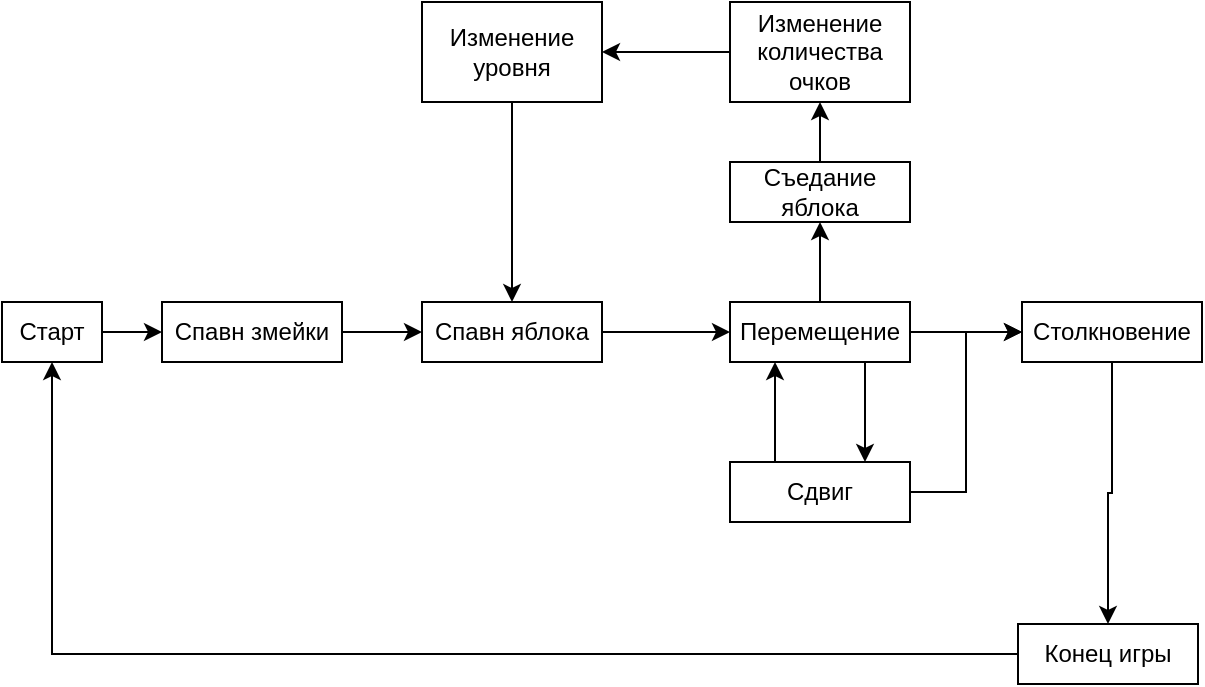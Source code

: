 <mxfile version="24.7.16">
  <diagram name="Страница — 1" id="8ePBoC9pgd8W4yen1E6g">
    <mxGraphModel dx="1434" dy="767" grid="1" gridSize="10" guides="1" tooltips="1" connect="1" arrows="1" fold="1" page="1" pageScale="1" pageWidth="827" pageHeight="1169" math="0" shadow="0">
      <root>
        <mxCell id="0" />
        <mxCell id="1" parent="0" />
        <mxCell id="rNQSWgXhOjjpnn4GanxG-22" style="edgeStyle=orthogonalEdgeStyle;rounded=0;orthogonalLoop=1;jettySize=auto;html=1;entryX=0;entryY=0.5;entryDx=0;entryDy=0;" parent="1" source="rNQSWgXhOjjpnn4GanxG-1" target="rNQSWgXhOjjpnn4GanxG-20" edge="1">
          <mxGeometry relative="1" as="geometry" />
        </mxCell>
        <mxCell id="rNQSWgXhOjjpnn4GanxG-1" value="Старт" style="rounded=0;whiteSpace=wrap;html=1;" parent="1" vertex="1">
          <mxGeometry x="10" y="180" width="50" height="30" as="geometry" />
        </mxCell>
        <mxCell id="rNQSWgXhOjjpnn4GanxG-19" style="edgeStyle=orthogonalEdgeStyle;rounded=0;orthogonalLoop=1;jettySize=auto;html=1;exitX=0.75;exitY=1;exitDx=0;exitDy=0;entryX=0.75;entryY=0;entryDx=0;entryDy=0;" parent="1" source="rNQSWgXhOjjpnn4GanxG-4" target="rNQSWgXhOjjpnn4GanxG-17" edge="1">
          <mxGeometry relative="1" as="geometry" />
        </mxCell>
        <mxCell id="rNQSWgXhOjjpnn4GanxG-27" style="edgeStyle=orthogonalEdgeStyle;rounded=0;orthogonalLoop=1;jettySize=auto;html=1;entryX=0;entryY=0.5;entryDx=0;entryDy=0;" parent="1" source="rNQSWgXhOjjpnn4GanxG-4" target="rNQSWgXhOjjpnn4GanxG-26" edge="1">
          <mxGeometry relative="1" as="geometry" />
        </mxCell>
        <mxCell id="-_iolULnybzry5m17MMF-6" style="edgeStyle=orthogonalEdgeStyle;rounded=0;orthogonalLoop=1;jettySize=auto;html=1;entryX=0.5;entryY=1;entryDx=0;entryDy=0;" edge="1" parent="1" source="rNQSWgXhOjjpnn4GanxG-4" target="rNQSWgXhOjjpnn4GanxG-12">
          <mxGeometry relative="1" as="geometry" />
        </mxCell>
        <mxCell id="rNQSWgXhOjjpnn4GanxG-4" value="Перемещение" style="rounded=0;whiteSpace=wrap;html=1;" parent="1" vertex="1">
          <mxGeometry x="374" y="180" width="90" height="30" as="geometry" />
        </mxCell>
        <mxCell id="rNQSWgXhOjjpnn4GanxG-11" style="edgeStyle=orthogonalEdgeStyle;rounded=0;orthogonalLoop=1;jettySize=auto;html=1;entryX=0;entryY=0.5;entryDx=0;entryDy=0;" parent="1" source="rNQSWgXhOjjpnn4GanxG-8" target="rNQSWgXhOjjpnn4GanxG-4" edge="1">
          <mxGeometry relative="1" as="geometry" />
        </mxCell>
        <mxCell id="rNQSWgXhOjjpnn4GanxG-8" value="Спавн яблока" style="rounded=0;whiteSpace=wrap;html=1;" parent="1" vertex="1">
          <mxGeometry x="220" y="180" width="90" height="30" as="geometry" />
        </mxCell>
        <mxCell id="-_iolULnybzry5m17MMF-5" style="edgeStyle=orthogonalEdgeStyle;rounded=0;orthogonalLoop=1;jettySize=auto;html=1;entryX=0.5;entryY=1;entryDx=0;entryDy=0;" edge="1" parent="1" source="rNQSWgXhOjjpnn4GanxG-12" target="-_iolULnybzry5m17MMF-3">
          <mxGeometry relative="1" as="geometry" />
        </mxCell>
        <mxCell id="rNQSWgXhOjjpnn4GanxG-12" value="Съедание яблока" style="rounded=0;whiteSpace=wrap;html=1;" parent="1" vertex="1">
          <mxGeometry x="374" y="110" width="90" height="30" as="geometry" />
        </mxCell>
        <mxCell id="rNQSWgXhOjjpnn4GanxG-18" style="edgeStyle=orthogonalEdgeStyle;rounded=0;orthogonalLoop=1;jettySize=auto;html=1;entryX=0.25;entryY=1;entryDx=0;entryDy=0;exitX=0.25;exitY=0;exitDx=0;exitDy=0;" parent="1" source="rNQSWgXhOjjpnn4GanxG-17" target="rNQSWgXhOjjpnn4GanxG-4" edge="1">
          <mxGeometry relative="1" as="geometry" />
        </mxCell>
        <mxCell id="rNQSWgXhOjjpnn4GanxG-29" style="edgeStyle=orthogonalEdgeStyle;rounded=0;orthogonalLoop=1;jettySize=auto;html=1;entryX=0;entryY=0.5;entryDx=0;entryDy=0;" parent="1" source="rNQSWgXhOjjpnn4GanxG-17" target="rNQSWgXhOjjpnn4GanxG-26" edge="1">
          <mxGeometry relative="1" as="geometry" />
        </mxCell>
        <mxCell id="rNQSWgXhOjjpnn4GanxG-17" value="Сдвиг" style="rounded=0;whiteSpace=wrap;html=1;" parent="1" vertex="1">
          <mxGeometry x="374" y="260" width="90" height="30" as="geometry" />
        </mxCell>
        <mxCell id="rNQSWgXhOjjpnn4GanxG-23" style="edgeStyle=orthogonalEdgeStyle;rounded=0;orthogonalLoop=1;jettySize=auto;html=1;" parent="1" source="rNQSWgXhOjjpnn4GanxG-20" target="rNQSWgXhOjjpnn4GanxG-8" edge="1">
          <mxGeometry relative="1" as="geometry" />
        </mxCell>
        <mxCell id="rNQSWgXhOjjpnn4GanxG-20" value="Спавн змейки" style="rounded=0;whiteSpace=wrap;html=1;" parent="1" vertex="1">
          <mxGeometry x="90" y="180" width="90" height="30" as="geometry" />
        </mxCell>
        <mxCell id="rNQSWgXhOjjpnn4GanxG-32" style="edgeStyle=orthogonalEdgeStyle;rounded=0;orthogonalLoop=1;jettySize=auto;html=1;exitX=0.5;exitY=1;exitDx=0;exitDy=0;entryX=0.5;entryY=0;entryDx=0;entryDy=0;" parent="1" source="rNQSWgXhOjjpnn4GanxG-26" target="rNQSWgXhOjjpnn4GanxG-31" edge="1">
          <mxGeometry relative="1" as="geometry" />
        </mxCell>
        <mxCell id="rNQSWgXhOjjpnn4GanxG-26" value="Столкновение" style="rounded=0;whiteSpace=wrap;html=1;" parent="1" vertex="1">
          <mxGeometry x="520" y="180" width="90" height="30" as="geometry" />
        </mxCell>
        <mxCell id="rNQSWgXhOjjpnn4GanxG-33" style="edgeStyle=orthogonalEdgeStyle;rounded=0;orthogonalLoop=1;jettySize=auto;html=1;exitX=0;exitY=0.5;exitDx=0;exitDy=0;" parent="1" source="rNQSWgXhOjjpnn4GanxG-31" target="rNQSWgXhOjjpnn4GanxG-1" edge="1">
          <mxGeometry relative="1" as="geometry" />
        </mxCell>
        <mxCell id="rNQSWgXhOjjpnn4GanxG-31" value="Конец игры" style="rounded=0;whiteSpace=wrap;html=1;" parent="1" vertex="1">
          <mxGeometry x="518" y="341" width="90" height="30" as="geometry" />
        </mxCell>
        <mxCell id="-_iolULnybzry5m17MMF-7" style="edgeStyle=orthogonalEdgeStyle;rounded=0;orthogonalLoop=1;jettySize=auto;html=1;entryX=1;entryY=0.5;entryDx=0;entryDy=0;" edge="1" parent="1" source="-_iolULnybzry5m17MMF-3" target="-_iolULnybzry5m17MMF-8">
          <mxGeometry relative="1" as="geometry">
            <mxPoint x="330" y="55" as="targetPoint" />
          </mxGeometry>
        </mxCell>
        <mxCell id="-_iolULnybzry5m17MMF-3" value="Изменение количества очков" style="rounded=0;whiteSpace=wrap;html=1;" vertex="1" parent="1">
          <mxGeometry x="374" y="30" width="90" height="50" as="geometry" />
        </mxCell>
        <mxCell id="-_iolULnybzry5m17MMF-9" style="edgeStyle=orthogonalEdgeStyle;rounded=0;orthogonalLoop=1;jettySize=auto;html=1;entryX=0.5;entryY=0;entryDx=0;entryDy=0;" edge="1" parent="1" source="-_iolULnybzry5m17MMF-8" target="rNQSWgXhOjjpnn4GanxG-8">
          <mxGeometry relative="1" as="geometry" />
        </mxCell>
        <mxCell id="-_iolULnybzry5m17MMF-8" value="Изменение уровня" style="rounded=0;whiteSpace=wrap;html=1;" vertex="1" parent="1">
          <mxGeometry x="220" y="30" width="90" height="50" as="geometry" />
        </mxCell>
      </root>
    </mxGraphModel>
  </diagram>
</mxfile>
